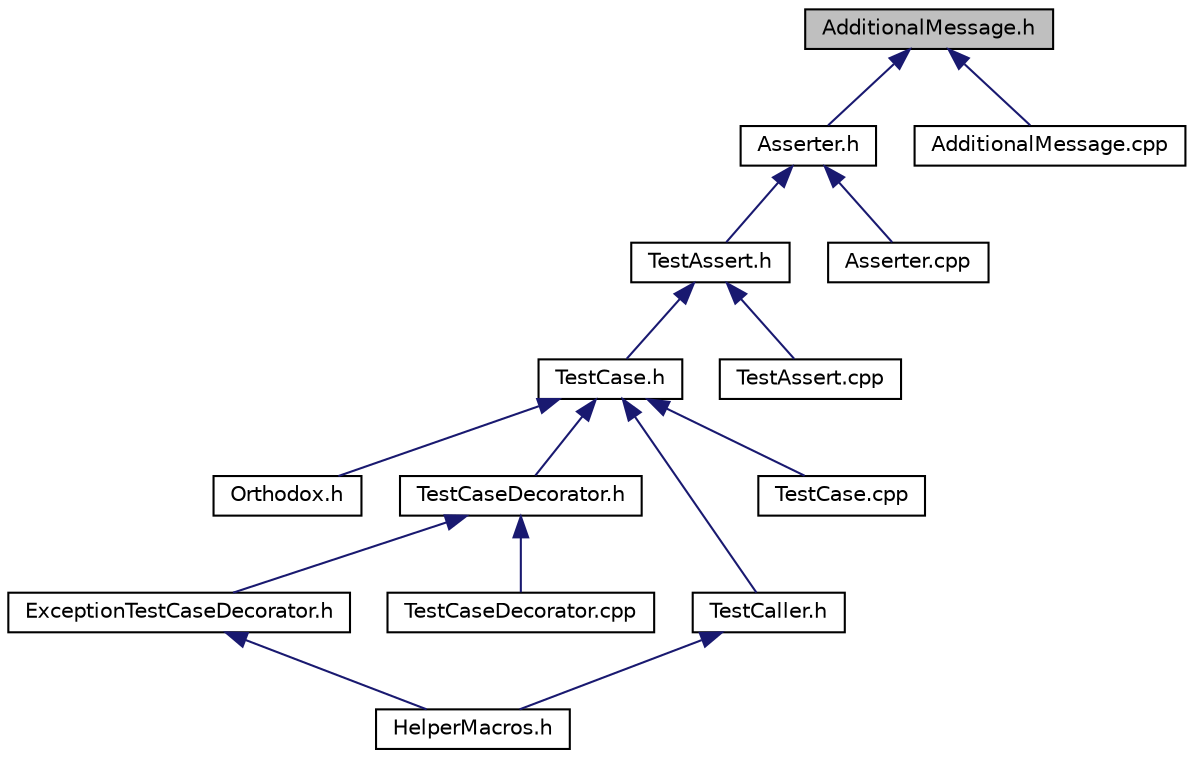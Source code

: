 digraph "AdditionalMessage.h"
{
  edge [fontname="Helvetica",fontsize="10",labelfontname="Helvetica",labelfontsize="10"];
  node [fontname="Helvetica",fontsize="10",shape=record];
  Node8 [label="AdditionalMessage.h",height=0.2,width=0.4,color="black", fillcolor="grey75", style="filled", fontcolor="black"];
  Node8 -> Node9 [dir="back",color="midnightblue",fontsize="10",style="solid",fontname="Helvetica"];
  Node9 [label="Asserter.h",height=0.2,width=0.4,color="black", fillcolor="white", style="filled",URL="$_asserter_8h.html"];
  Node9 -> Node10 [dir="back",color="midnightblue",fontsize="10",style="solid",fontname="Helvetica"];
  Node10 [label="TestAssert.h",height=0.2,width=0.4,color="black", fillcolor="white", style="filled",URL="$_test_assert_8h.html"];
  Node10 -> Node11 [dir="back",color="midnightblue",fontsize="10",style="solid",fontname="Helvetica"];
  Node11 [label="TestCase.h",height=0.2,width=0.4,color="black", fillcolor="white", style="filled",URL="$_test_case_8h.html"];
  Node11 -> Node12 [dir="back",color="midnightblue",fontsize="10",style="solid",fontname="Helvetica"];
  Node12 [label="Orthodox.h",height=0.2,width=0.4,color="black", fillcolor="white", style="filled",URL="$_orthodox_8h.html"];
  Node11 -> Node13 [dir="back",color="midnightblue",fontsize="10",style="solid",fontname="Helvetica"];
  Node13 [label="TestCaseDecorator.h",height=0.2,width=0.4,color="black", fillcolor="white", style="filled",URL="$_test_case_decorator_8h.html"];
  Node13 -> Node14 [dir="back",color="midnightblue",fontsize="10",style="solid",fontname="Helvetica"];
  Node14 [label="ExceptionTestCaseDecorator.h",height=0.2,width=0.4,color="black", fillcolor="white", style="filled",URL="$_exception_test_case_decorator_8h.html"];
  Node14 -> Node15 [dir="back",color="midnightblue",fontsize="10",style="solid",fontname="Helvetica"];
  Node15 [label="HelperMacros.h",height=0.2,width=0.4,color="black", fillcolor="white", style="filled",URL="$_helper_macros_8h.html",tooltip="Macros intended to ease the definition of test suites. "];
  Node13 -> Node16 [dir="back",color="midnightblue",fontsize="10",style="solid",fontname="Helvetica"];
  Node16 [label="TestCaseDecorator.cpp",height=0.2,width=0.4,color="black", fillcolor="white", style="filled",URL="$_test_case_decorator_8cpp.html"];
  Node11 -> Node17 [dir="back",color="midnightblue",fontsize="10",style="solid",fontname="Helvetica"];
  Node17 [label="TestCaller.h",height=0.2,width=0.4,color="black", fillcolor="white", style="filled",URL="$_test_caller_8h.html"];
  Node17 -> Node15 [dir="back",color="midnightblue",fontsize="10",style="solid",fontname="Helvetica"];
  Node11 -> Node18 [dir="back",color="midnightblue",fontsize="10",style="solid",fontname="Helvetica"];
  Node18 [label="TestCase.cpp",height=0.2,width=0.4,color="black", fillcolor="white", style="filled",URL="$_test_case_8cpp.html"];
  Node10 -> Node19 [dir="back",color="midnightblue",fontsize="10",style="solid",fontname="Helvetica"];
  Node19 [label="TestAssert.cpp",height=0.2,width=0.4,color="black", fillcolor="white", style="filled",URL="$_test_assert_8cpp.html"];
  Node9 -> Node20 [dir="back",color="midnightblue",fontsize="10",style="solid",fontname="Helvetica"];
  Node20 [label="Asserter.cpp",height=0.2,width=0.4,color="black", fillcolor="white", style="filled",URL="$_asserter_8cpp.html"];
  Node8 -> Node21 [dir="back",color="midnightblue",fontsize="10",style="solid",fontname="Helvetica"];
  Node21 [label="AdditionalMessage.cpp",height=0.2,width=0.4,color="black", fillcolor="white", style="filled",URL="$_additional_message_8cpp.html"];
}
